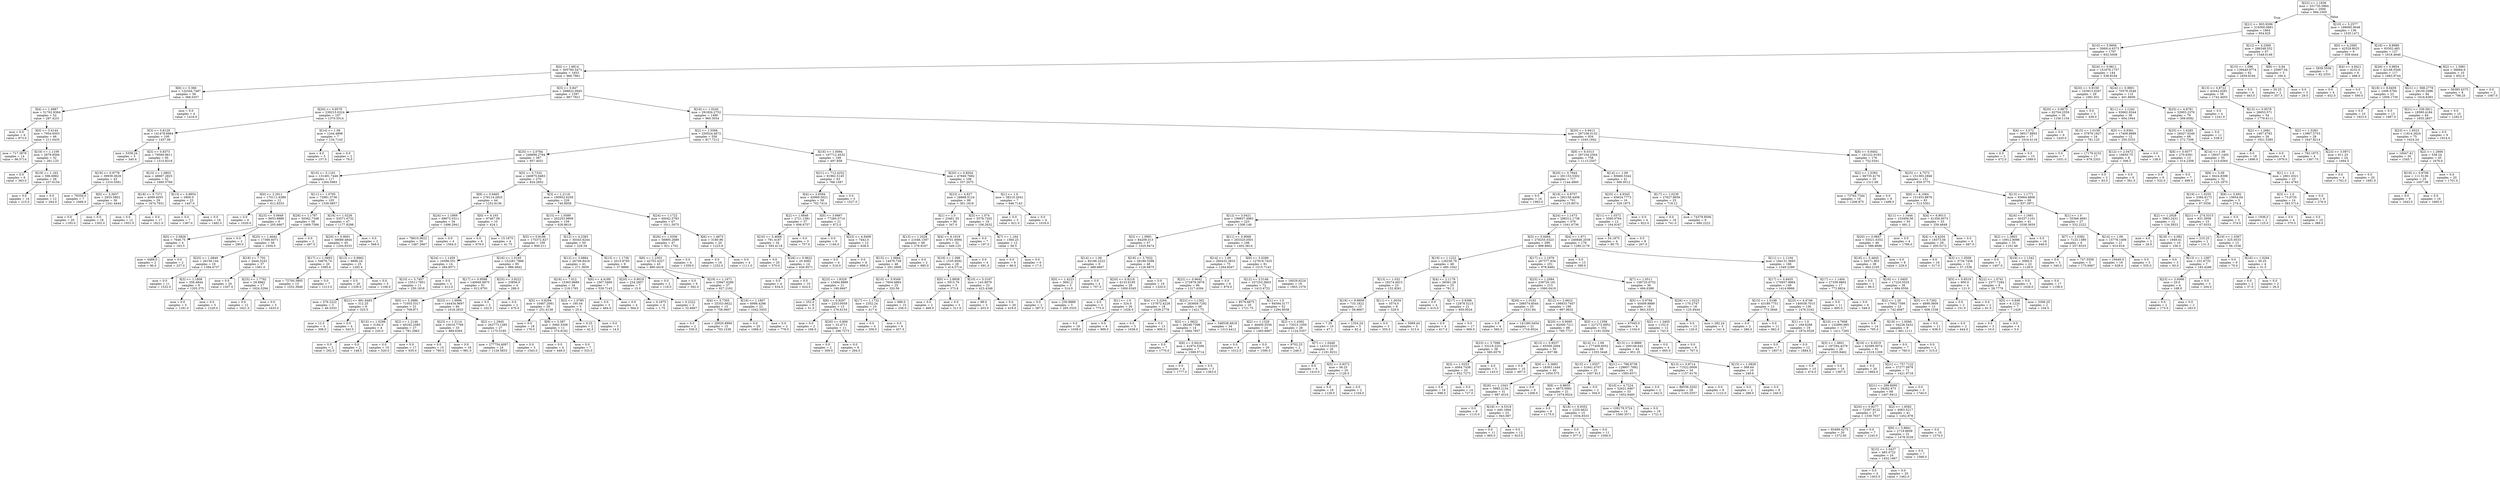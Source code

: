 digraph Tree {
node [shape=box] ;
0 [label="X[22] <= 1.1836\nmse = 331735.5884\nsamples = 2000\nvalue = 994.1005"] ;
1 [label="X[21] <= 903.9296\nmse = 319300.0681\nsamples = 1864\nvalue = 954.625"] ;
0 -> 1 [labeldistance=2.5, labelangle=45, headlabel="True"] ;
2 [label="X[10] <= 5.9956\nmse = 306914.6373\nsamples = 1797\nvalue = 932.5008"] ;
1 -> 2 ;
3 [label="X[4] <= 1.6814\nmse = 305760.5471\nsamples = 1653\nvalue = 966.7961"] ;
2 -> 3 ;
4 [label="X[6] <= 5.366\nmse = 132544.7487\nsamples = 56\nvalue = 368.0357"] ;
3 -> 4 ;
5 [label="X[4] <= 1.4987\nmse = 51762.9364\nsamples = 52\nvalue = 287.4231"] ;
4 -> 5 ;
6 [label="mse = 0.0\nsamples = 6\nvalue = 873.0"] ;
5 -> 6 ;
7 [label="X[0] <= 3.4144\nmse = 7954.6503\nsamples = 46\nvalue = 211.0435"] ;
5 -> 7 ;
8 [label="mse = 717.3878\nsamples = 14\nvalue = 96.5714"] ;
7 -> 8 ;
9 [label="X[19] <= 1.1109\nmse = 2879.8594\nsamples = 32\nvalue = 261.125"] ;
7 -> 9 ;
10 [label="mse = 0.0\nsamples = 6\nvalue = 363.0"] ;
9 -> 10 ;
11 [label="X[19] <= 1.163\nmse = 596.6982\nsamples = 26\nvalue = 237.6154"] ;
9 -> 11 ;
12 [label="mse = 0.0\nsamples = 14\nvalue = 215.0"] ;
11 -> 12 ;
13 [label="mse = 0.0\nsamples = 12\nvalue = 264.0"] ;
11 -> 13 ;
14 [label="mse = 0.0\nsamples = 4\nvalue = 1416.0"] ;
4 -> 14 ;
15 [label="X[3] <= 0.847\nmse = 298822.0945\nsamples = 1597\nvalue = 987.7921"] ;
3 -> 15 ;
16 [label="X[20] <= 0.9579\nmse = 239215.0324\nsamples = 107\nvalue = 1370.5514"] ;
15 -> 16 ;
17 [label="X[3] <= 0.8129\nmse = 141478.6964\nsamples = 100\nvalue = 1457.06"] ;
16 -> 17 ;
18 [label="mse = 5358.24\nsamples = 5\nvalue = 340.4"] ;
17 -> 18 ;
19 [label="X[3] <= 0.8373\nmse = 79560.9611\nsamples = 95\nvalue = 1515.8316"] ;
17 -> 19 ;
20 [label="X[19] <= 0.9778\nmse = 39939.3629\nsamples = 43\nvalue = 1310.5581"] ;
19 -> 20 ;
21 [label="mse = 79350.0\nsamples = 7\nvalue = 1666.0"] ;
20 -> 21 ;
22 [label="X[0] <= 3.3937\nmse = 2933.5802\nsamples = 36\nvalue = 1241.4444"] ;
20 -> 22 ;
23 [label="mse = 0.0\nsamples = 20\nvalue = 1193.0"] ;
22 -> 23 ;
24 [label="mse = 0.0\nsamples = 16\nvalue = 1302.0"] ;
22 -> 24 ;
25 [label="X[15] <= 1.0803\nmse = 48667.2825\nsamples = 52\nvalue = 1685.5769"] ;
19 -> 25 ;
26 [label="X[18] <= 6.7371\nmse = 4099.4055\nsamples = 29\nvalue = 1874.7931"] ;
25 -> 26 ;
27 [label="mse = 0.0\nsamples = 12\nvalue = 1951.0"] ;
26 -> 27 ;
28 [label="mse = 0.0\nsamples = 17\nvalue = 1821.0"] ;
26 -> 28 ;
29 [label="X[13] <= 0.8854\nmse = 2800.0\nsamples = 23\nvalue = 1447.0"] ;
25 -> 29 ;
30 [label="mse = 0.0\nsamples = 7\nvalue = 1367.0"] ;
29 -> 30 ;
31 [label="mse = 0.0\nsamples = 16\nvalue = 1482.0"] ;
29 -> 31 ;
32 [label="X[14] <= 1.09\nmse = 1244.4898\nsamples = 7\nvalue = 134.7143"] ;
16 -> 32 ;
33 [label="mse = 4.0\nsamples = 5\nvalue = 157.0"] ;
32 -> 33 ;
34 [label="mse = 0.0\nsamples = 2\nvalue = 79.0"] ;
32 -> 34 ;
35 [label="X[16] <= 1.0245\nmse = 291826.2752\nsamples = 1490\nvalue = 960.3054"] ;
15 -> 35 ;
36 [label="X[2] <= 1.5568\nmse = 250524.4672\nsamples = 556\nvalue = 817.7212"] ;
35 -> 36 ;
37 [label="X[25] <= 2.0784\nmse = 248699.2794\nsamples = 387\nvalue = 957.4031"] ;
36 -> 37 ;
38 [label="X[10] <= 5.1161\nmse = 131491.7446\nsamples = 117\nvalue = 1264.5983"] ;
37 -> 38 ;
39 [label="X[0] <= 2.2911\nmse = 170111.6389\nsamples = 12\nvalue = 612.8333"] ;
38 -> 39 ;
40 [label="mse = 0.0\nsamples = 6\nvalue = 1020.0"] ;
39 -> 40 ;
41 [label="X[23] <= 5.0849\nmse = 8653.8889\nsamples = 6\nvalue = 205.6667"] ;
39 -> 41 ;
42 [label="X[0] <= 3.5826\nmse = 7646.75\nsamples = 4\nvalue = 163.5"] ;
41 -> 42 ;
43 [label="mse = 4489.0\nsamples = 2\nvalue = 90.0"] ;
42 -> 43 ;
44 [label="mse = 0.0\nsamples = 2\nvalue = 237.0"] ;
42 -> 44 ;
45 [label="mse = 0.0\nsamples = 2\nvalue = 290.0"] ;
41 -> 45 ;
46 [label="X[11] <= 1.0795\nmse = 72981.3736\nsamples = 105\nvalue = 1339.0857"] ;
38 -> 46 ;
47 [label="X[26] <= 1.1787\nmse = 50562.7348\nsamples = 58\nvalue = 1469.7586"] ;
46 -> 47 ;
48 [label="X[25] <= 1.4644\nmse = 17366.6071\nsamples = 56\nvalue = 1504.5"] ;
47 -> 48 ;
49 [label="X[25] <= 1.0849\nmse = 26156.144\nsamples = 19\nvalue = 1394.4737"] ;
48 -> 49 ;
50 [label="mse = 0.0\nsamples = 11\nvalue = 1532.0"] ;
49 -> 50 ;
51 [label="X[3] <= 1.1808\nmse = 356.4844\nsamples = 8\nvalue = 1205.375"] ;
49 -> 51 ;
52 [label="mse = 0.0\nsamples = 3\nvalue = 1181.0"] ;
51 -> 52 ;
53 [label="mse = 0.0\nsamples = 5\nvalue = 1220.0"] ;
51 -> 53 ;
54 [label="X[18] <= 7.702\nmse = 3444.3243\nsamples = 37\nvalue = 1561.0"] ;
48 -> 54 ;
55 [label="mse = 0.0\nsamples = 20\nvalue = 1507.0"] ;
54 -> 55 ;
56 [label="X[25] <= 1.7792\nmse = 29.8962\nsamples = 17\nvalue = 1624.5294"] ;
54 -> 56 ;
57 [label="mse = 0.0\nsamples = 12\nvalue = 1621.0"] ;
56 -> 57 ;
58 [label="mse = 0.0\nsamples = 5\nvalue = 1633.0"] ;
56 -> 58 ;
59 [label="mse = 0.0\nsamples = 2\nvalue = 497.0"] ;
47 -> 59 ;
60 [label="X[16] <= 1.0226\nmse = 53571.6732\nsamples = 47\nvalue = 1177.8298"] ;
46 -> 60 ;
61 [label="X[20] <= 0.9001\nmse = 38689.4844\nsamples = 45\nvalue = 1204.9333"] ;
60 -> 61 ;
62 [label="X[17] <= 1.0893\nmse = 54676.74\nsamples = 20\nvalue = 1095.6"] ;
61 -> 62 ;
63 [label="mse = 72700.3905\nsamples = 13\nvalue = 1032.3846"] ;
62 -> 63 ;
64 [label="mse = 0.0\nsamples = 7\nvalue = 1213.0"] ;
62 -> 64 ;
65 [label="X[13] <= 0.8962\nmse = 8686.24\nsamples = 25\nvalue = 1292.4"] ;
61 -> 65 ;
66 [label="mse = 0.0\nsamples = 20\nvalue = 1339.0"] ;
65 -> 66 ;
67 [label="mse = 0.0\nsamples = 5\nvalue = 1106.0"] ;
65 -> 67 ;
68 [label="mse = 0.0\nsamples = 2\nvalue = 568.0"] ;
60 -> 68 ;
69 [label="X[5] <= 0.7332\nmse = 240875.6483\nsamples = 270\nvalue = 824.2852"] ;
37 -> 69 ;
70 [label="X[8] <= 0.9465\nmse = 278114.2825\nsamples = 44\nvalue = 1252.6136"] ;
69 -> 70 ;
71 [label="X[24] <= 1.1869\nmse = 69973.0311\nsamples = 34\nvalue = 1496.2941"] ;
70 -> 71 ;
72 [label="mse = 78610.0622\nsamples = 30\nvalue = 1487.2667"] ;
71 -> 72 ;
73 [label="mse = 0.0\nsamples = 4\nvalue = 1564.0"] ;
71 -> 73 ;
74 [label="X[0] <= 4.193\nmse = 97467.09\nsamples = 10\nvalue = 424.1"] ;
70 -> 74 ;
75 [label="mse = 0.0\nsamples = 6\nvalue = 679.0"] ;
74 -> 75 ;
76 [label="mse = 15.1875\nsamples = 4\nvalue = 41.75"] ;
74 -> 76 ;
77 [label="X[3] <= 1.2118\nmse = 190952.6259\nsamples = 226\nvalue = 740.8938"] ;
69 -> 77 ;
78 [label="X[15] <= 1.0589\nmse = 202253.9809\nsamples = 159\nvalue = 626.8616"] ;
77 -> 78 ;
79 [label="X[5] <= 0.8189\nmse = 175372.827\nsamples = 109\nvalue = 809.211"] ;
78 -> 79 ;
80 [label="X[24] <= 1.1459\nmse = 16596.551\nsamples = 14\nvalue = 284.8571"] ;
79 -> 80 ;
81 [label="X[10] <= 5.7407\nmse = 15511.7851\nsamples = 11\nvalue = 250.1818"] ;
80 -> 81 ;
82 [label="mse = 576.2222\nsamples = 3\nvalue = 49.3333"] ;
81 -> 82 ;
83 [label="X[21] <= 881.8483\nmse = 312.25\nsamples = 8\nvalue = 325.5"] ;
81 -> 83 ;
84 [label="mse = 12.0\nsamples = 4\nvalue = 308.0"] ;
83 -> 84 ;
85 [label="mse = 0.0\nsamples = 4\nvalue = 343.0"] ;
83 -> 85 ;
86 [label="mse = 0.0\nsamples = 3\nvalue = 412.0"] ;
80 -> 86 ;
87 [label="X[16] <= 1.0165\nmse = 152281.7866\nsamples = 95\nvalue = 886.4842"] ;
79 -> 87 ;
88 [label="X[17] <= 0.9588\nmse = 140940.8975\nsamples = 91\nvalue = 912.8791"] ;
87 -> 88 ;
89 [label="X[0] <= 5.3986\nmse = 71055.5317\nsamples = 31\nvalue = 708.871"] ;
88 -> 89 ;
90 [label="X[15] <= 1.0298\nmse = 5184.0\nsamples = 4\nvalue = 220.0"] ;
89 -> 90 ;
91 [label="mse = 0.0\nsamples = 2\nvalue = 292.0"] ;
90 -> 91 ;
92 [label="mse = 0.0\nsamples = 2\nvalue = 148.0"] ;
90 -> 92 ;
93 [label="X[2] <= 1.2146\nmse = 40162.2085\nsamples = 27\nvalue = 781.2963"] ;
89 -> 93 ;
94 [label="mse = 0.0\nsamples = 10\nvalue = 520.0"] ;
93 -> 94 ;
95 [label="mse = 0.0\nsamples = 17\nvalue = 935.0"] ;
93 -> 95 ;
96 [label="X[23] <= 1.9996\nmse = 144434.9697\nsamples = 60\nvalue = 1018.2833"] ;
88 -> 96 ;
97 [label="X[23] <= 1.3114\nmse = 10016.7769\nsamples = 33\nvalue = 889.6364"] ;
96 -> 97 ;
98 [label="mse = 0.0\nsamples = 15\nvalue = 780.0"] ;
97 -> 98 ;
99 [label="mse = 0.0\nsamples = 18\nvalue = 981.0"] ;
97 -> 99 ;
100 [label="X[2] <= 1.2945\nmse = 263773.1385\nsamples = 27\nvalue = 1175.5185"] ;
96 -> 100 ;
101 [label="mse = 277754.4097\nsamples = 24\nvalue = 1129.5833"] ;
100 -> 101 ;
102 [label="mse = 0.0\nsamples = 3\nvalue = 1543.0"] ;
100 -> 102 ;
103 [label="X[25] <= 3.9222\nmse = 33856.0\nsamples = 4\nvalue = 286.0"] ;
87 -> 103 ;
104 [label="mse = 0.0\nsamples = 2\nvalue = 102.0"] ;
103 -> 104 ;
105 [label="mse = 0.0\nsamples = 2\nvalue = 470.0"] ;
103 -> 105 ;
106 [label="X[12] <= 4.2383\nmse = 30343.6244\nsamples = 50\nvalue = 229.34"] ;
78 -> 106 ;
107 [label="X[12] <= 3.0864\nmse = 26749.8418\nsamples = 41\nvalue = 271.3659"] ;
106 -> 107 ;
108 [label="X[18] <= 7.012\nmse = 15363.9689\nsamples = 34\nvalue = 218.1765"] ;
107 -> 108 ;
109 [label="X[5] <= 0.8294\nmse = 10467.2081\nsamples = 29\nvalue = 251.4138"] ;
108 -> 109 ;
110 [label="mse = 0.0\nsamples = 18\nvalue = 176.0"] ;
109 -> 110 ;
111 [label="X[9] <= 3.387\nmse = 3060.3306\nsamples = 11\nvalue = 374.8182"] ;
109 -> 111 ;
112 [label="mse = 0.0\nsamples = 4\nvalue = 448.0"] ;
111 -> 112 ;
113 [label="mse = 0.0\nsamples = 7\nvalue = 333.0"] ;
111 -> 113 ;
114 [label="X[3] <= 1.0785\nmse = 195.04\nsamples = 5\nvalue = 25.4"] ;
108 -> 114 ;
115 [label="mse = 0.25\nsamples = 2\nvalue = 42.5"] ;
114 -> 115 ;
116 [label="mse = 0.0\nsamples = 3\nvalue = 14.0"] ;
114 -> 116 ;
117 [label="X[6] <= 4.4189\nmse = 1567.3469\nsamples = 7\nvalue = 529.7143"] ;
107 -> 117 ;
118 [label="mse = 0.0\nsamples = 3\nvalue = 484.0"] ;
117 -> 118 ;
119 [label="mse = 0.0\nsamples = 4\nvalue = 564.0"] ;
117 -> 119 ;
120 [label="X[13] <= 1.1736\nmse = 2015.8765\nsamples = 9\nvalue = 37.8889"] ;
106 -> 120 ;
121 [label="X[20] <= 0.9019\nmse = 234.2857\nsamples = 7\nvalue = 15.0"] ;
120 -> 121 ;
122 [label="mse = 0.1875\nsamples = 4\nvalue = 1.75"] ;
121 -> 122 ;
123 [label="mse = 0.2222\nsamples = 3\nvalue = 32.6667"] ;
121 -> 123 ;
124 [label="mse = 0.0\nsamples = 2\nvalue = 118.0"] ;
120 -> 124 ;
125 [label="X[24] <= 1.1722\nmse = 60042.5783\nsamples = 67\nvalue = 1011.5075"] ;
77 -> 125 ;
126 [label="X[26] <= 1.0356\nmse = 56900.2689\nsamples = 47\nvalue = 921.1702"] ;
125 -> 126 ;
127 [label="X[6] <= 1.2303\nmse = 42702.4327\nsamples = 43\nvalue = 880.4419"] ;
126 -> 127 ;
128 [label="mse = 0.0\nsamples = 6\nvalue = 592.0"] ;
127 -> 128 ;
129 [label="X[19] <= 1.1671\nmse = 33947.6289\nsamples = 37\nvalue = 927.2162"] ;
127 -> 129 ;
130 [label="X[4] <= 5.7305\nmse = 25353.6622\nsamples = 15\nvalue = 758.0667"] ;
129 -> 130 ;
131 [label="mse = 0.0\nsamples = 2\nvalue = 530.0"] ;
130 -> 131 ;
132 [label="mse = 20020.8994\nsamples = 13\nvalue = 793.1538"] ;
130 -> 132 ;
133 [label="X[19] <= 1.1807\nmse = 6998.4298\nsamples = 22\nvalue = 1042.5455"] ;
129 -> 133 ;
134 [label="mse = 0.0\nsamples = 20\nvalue = 1069.0"] ;
133 -> 134 ;
135 [label="mse = 0.0\nsamples = 2\nvalue = 778.0"] ;
133 -> 135 ;
136 [label="mse = 0.0\nsamples = 4\nvalue = 1359.0"] ;
126 -> 136 ;
137 [label="X[6] <= 1.4873\nmse = 3180.96\nsamples = 20\nvalue = 1223.8"] ;
125 -> 137 ;
138 [label="mse = 0.0\nsamples = 16\nvalue = 1252.0"] ;
137 -> 138 ;
139 [label="mse = 0.0\nsamples = 4\nvalue = 1111.0"] ;
137 -> 139 ;
140 [label="X[16] <= 1.0094\nmse = 107712.4532\nsamples = 169\nvalue = 497.858"] ;
36 -> 140 ;
141 [label="X[21] <= 712.4252\nmse = 91962.5145\nsamples = 63\nvalue = 768.1587"] ;
140 -> 141 ;
142 [label="X[4] <= 2.6594\nmse = 45969.5021\nsamples = 58\nvalue = 702.7414"] ;
141 -> 142 ;
143 [label="X[2] <= 1.6846\nmse = 2721.1381\nsamples = 37\nvalue = 606.6757"] ;
142 -> 143 ;
144 [label="X[10] <= 5.4666\nmse = 791.4187\nsamples = 34\nvalue = 593.4118"] ;
143 -> 144 ;
145 [label="mse = 0.0\nsamples = 20\nvalue = 570.0"] ;
144 -> 145 ;
146 [label="X[26] <= 0.9622\nmse = 20.4082\nsamples = 14\nvalue = 626.8571"] ;
144 -> 146 ;
147 [label="mse = 0.0\nsamples = 4\nvalue = 634.0"] ;
146 -> 147 ;
148 [label="mse = 0.0\nsamples = 10\nvalue = 624.0"] ;
146 -> 148 ;
149 [label="mse = 0.0\nsamples = 3\nvalue = 757.0"] ;
143 -> 149 ;
150 [label="X[0] <= 3.6667\nmse = 77260.5714\nsamples = 21\nvalue = 872.0"] ;
142 -> 150 ;
151 [label="mse = 0.0\nsamples = 9\nvalue = 1184.0"] ;
150 -> 151 ;
152 [label="X[23] <= 4.9409\nmse = 7442.0\nsamples = 12\nvalue = 638.0"] ;
150 -> 152 ;
153 [label="mse = 0.0\nsamples = 4\nvalue = 516.0"] ;
152 -> 153 ;
154 [label="mse = 0.0\nsamples = 8\nvalue = 699.0"] ;
152 -> 154 ;
155 [label="mse = 0.0\nsamples = 5\nvalue = 1527.0"] ;
141 -> 155 ;
156 [label="X[20] <= 0.8504\nmse = 47840.7682\nsamples = 106\nvalue = 337.2075"] ;
140 -> 156 ;
157 [label="X[23] <= 4.827\nmse = 28868.5124\nsamples = 99\nvalue = 301.1818"] ;
156 -> 157 ;
158 [label="X[1] <= 1.0\nmse = 23461.35\nsamples = 80\nvalue = 347.0"] ;
157 -> 158 ;
159 [label="X[13] <= 1.2028\nmse = 21046.1597\nsamples = 48\nvalue = 278.9167"] ;
158 -> 159 ;
160 [label="X[15] <= 1.0664\nmse = 14479.758\nsamples = 46\nvalue = 261.2609"] ;
159 -> 160 ;
161 [label="X[23] <= 1.8329\nmse = 13494.8889\nsamples = 21\nvalue = 190.6667"] ;
160 -> 161 ;
162 [label="mse = 252.0\nsamples = 8\nvalue = 51.0"] ;
161 -> 162 ;
163 [label="X[8] <= 0.9297\nmse = 2253.0059\nsamples = 13\nvalue = 276.6154"] ;
161 -> 163 ;
164 [label="mse = 0.0\nsamples = 2\nvalue = 166.0"] ;
163 -> 164 ;
165 [label="X[20] <= 0.806\nmse = 33.4711\nsamples = 11\nvalue = 296.7273"] ;
163 -> 165 ;
166 [label="mse = 0.0\nsamples = 2\nvalue = 309.0"] ;
165 -> 166 ;
167 [label="mse = 0.0\nsamples = 9\nvalue = 294.0"] ;
165 -> 167 ;
168 [label="X[10] <= 5.9349\nmse = 7604.4864\nsamples = 25\nvalue = 320.56"] ;
160 -> 168 ;
169 [label="X[17] <= 1.1732\nmse = 2352.24\nsamples = 10\nvalue = 417.4"] ;
168 -> 169 ;
170 [label="mse = 0.0\nsamples = 4\nvalue = 358.0"] ;
169 -> 170 ;
171 [label="mse = 0.0\nsamples = 6\nvalue = 457.0"] ;
169 -> 171 ;
172 [label="mse = 686.0\nsamples = 15\nvalue = 256.0"] ;
168 -> 172 ;
173 [label="mse = 0.0\nsamples = 2\nvalue = 685.0"] ;
159 -> 173 ;
174 [label="X[4] <= 6.1619\nmse = 9701.6094\nsamples = 32\nvalue = 449.125"] ;
158 -> 174 ;
175 [label="X[19] <= 1.099\nmse = 1535.9592\nsamples = 28\nvalue = 414.5714"] ;
174 -> 175 ;
176 [label="X[0] <= 2.8858\nmse = 5915.76\nsamples = 5\nvalue = 373.8"] ;
175 -> 176 ;
177 [label="mse = 0.0\nsamples = 2\nvalue = 468.0"] ;
176 -> 177 ;
178 [label="mse = 0.0\nsamples = 3\nvalue = 311.0"] ;
176 -> 178 ;
179 [label="X[10] <= 5.3167\nmse = 143.8979\nsamples = 23\nvalue = 423.4348"] ;
175 -> 179 ;
180 [label="mse = 98.0\nsamples = 3\nvalue = 453.0"] ;
179 -> 180 ;
181 [label="mse = 0.0\nsamples = 20\nvalue = 419.0"] ;
179 -> 181 ;
182 [label="mse = 0.0\nsamples = 4\nvalue = 691.0"] ;
174 -> 182 ;
183 [label="X[3] <= 1.074\nmse = 5578.7202\nsamples = 19\nvalue = 108.2632"] ;
157 -> 183 ;
184 [label="mse = 0.0\nsamples = 7\nvalue = 197.0"] ;
183 -> 184 ;
185 [label="X[7] <= 1.164\nmse = 1560.25\nsamples = 12\nvalue = 56.5"] ;
183 -> 185 ;
186 [label="mse = 0.0\nsamples = 6\nvalue = 96.0"] ;
185 -> 186 ;
187 [label="mse = 0.0\nsamples = 6\nvalue = 17.0"] ;
185 -> 187 ;
188 [label="X[1] <= 1.0\nmse = 38210.2041\nsamples = 7\nvalue = 846.7143"] ;
156 -> 188 ;
189 [label="mse = 0.0\nsamples = 3\nvalue = 621.0"] ;
188 -> 189 ;
190 [label="mse = 0.0\nsamples = 4\nvalue = 1016.0"] ;
188 -> 190 ;
191 [label="X[20] <= 0.9412\nmse = 297106.0132\nsamples = 934\nvalue = 1045.1842"] ;
35 -> 191 ;
192 [label="X[9] <= 6.0313\nmse = 297104.2564\nsamples = 758\nvalue = 1113.2507"] ;
191 -> 192 ;
193 [label="X[20] <= 0.7844\nmse = 291153.5302\nsamples = 717\nvalue = 1144.4895"] ;
192 -> 193 ;
194 [label="mse = 0.0\nsamples = 16\nvalue = 1963.0"] ;
193 -> 194 ;
195 [label="X[19] <= 0.9757\nmse = 282158.4408\nsamples = 701\nvalue = 1125.8074"] ;
193 -> 195 ;
196 [label="X[12] <= 3.0421\nmse = 199837.4983\nsamples = 223\nvalue = 1306.148"] ;
195 -> 196 ;
197 [label="X[3] <= 1.0991\nmse = 84209.313\nsamples = 57\nvalue = 1025.9474"] ;
196 -> 197 ;
198 [label="X[14] <= 1.09\nmse = 40186.2222\nsamples = 9\nvalue = 488.6667"] ;
197 -> 198 ;
199 [label="X[0] <= 1.4223\nmse = 3691.2\nsamples = 5\nvalue = 314.0"] ;
198 -> 199 ;
200 [label="mse = 0.0\nsamples = 2\nvalue = 387.0"] ;
199 -> 200 ;
201 [label="mse = 230.8889\nsamples = 3\nvalue = 265.3333"] ;
199 -> 201 ;
202 [label="mse = 0.0\nsamples = 4\nvalue = 707.0"] ;
198 -> 202 ;
203 [label="X[18] <= 3.7632\nmse = 28189.3398\nsamples = 48\nvalue = 1126.6875"] ;
197 -> 203 ;
204 [label="X[20] <= 0.8218\nmse = 6133.6195\nsamples = 29\nvalue = 1000.0345"] ;
203 -> 204 ;
205 [label="mse = 0.0\nsamples = 3\nvalue = 775.0"] ;
204 -> 205 ;
206 [label="X[1] <= 1.0\nmse = 324.0\nsamples = 26\nvalue = 1026.0"] ;
204 -> 206 ;
207 [label="mse = 0.0\nsamples = 18\nvalue = 1038.0"] ;
206 -> 207 ;
208 [label="mse = 0.0\nsamples = 8\nvalue = 999.0"] ;
206 -> 208 ;
209 [label="mse = 0.0\nsamples = 19\nvalue = 1320.0"] ;
203 -> 209 ;
210 [label="X[11] <= 0.9068\nmse = 203325.0501\nsamples = 166\nvalue = 1402.3614"] ;
196 -> 210 ;
211 [label="X[14] <= 1.09\nmse = 260432.3833\nsamples = 75\nvalue = 1264.8267"] ;
210 -> 211 ;
212 [label="X[22] <= 0.9642\nmse = 272878.3978\nsamples = 66\nvalue = 1317.4394"] ;
211 -> 212 ;
213 [label="X[4] <= 3.2204\nmse = 137872.4228\nsamples = 18\nvalue = 1039.2778"] ;
212 -> 213 ;
214 [label="mse = 0.0\nsamples = 5\nvalue = 1638.0"] ;
213 -> 214 ;
215 [label="mse = 0.0\nsamples = 13\nvalue = 809.0"] ;
213 -> 215 ;
216 [label="X[22] <= 1.1302\nmse = 283609.7292\nsamples = 48\nvalue = 1421.75"] ;
212 -> 216 ;
217 [label="X[3] <= 1.0622\nmse = 28248.7398\nsamples = 14\nvalue = 1684.7857"] ;
216 -> 217 ;
218 [label="mse = 0.0\nsamples = 7\nvalue = 1770.0"] ;
217 -> 218 ;
219 [label="X[8] <= 0.9416\nmse = 41974.5306\nsamples = 7\nvalue = 1599.5714"] ;
217 -> 219 ;
220 [label="mse = 0.0\nsamples = 4\nvalue = 1777.0"] ;
219 -> 220 ;
221 [label="mse = 0.0\nsamples = 3\nvalue = 1363.0"] ;
219 -> 221 ;
222 [label="mse = 348538.4818\nsamples = 34\nvalue = 1313.4412"] ;
216 -> 222 ;
223 [label="mse = 0.0\nsamples = 9\nvalue = 879.0"] ;
211 -> 223 ;
224 [label="X[9] <= 3.0289\nmse = 127819.7425\nsamples = 91\nvalue = 1515.7143"] ;
210 -> 224 ;
225 [label="X[12] <= 3.5146\nmse = 107253.3603\nsamples = 72\nvalue = 1413.4722"] ;
224 -> 225 ;
226 [label="mse = 8579.6875\nsamples = 20\nvalue = 1721.75"] ;
225 -> 226 ;
227 [label="X[1] <= 1.0\nmse = 94594.3177\nsamples = 52\nvalue = 1294.9038"] ;
225 -> 227 ;
228 [label="X[2] <= 1.1329\nmse = 46400.5556\nsamples = 24\nvalue = 1493.6667"] ;
227 -> 228 ;
229 [label="mse = 0.0\nsamples = 4\nvalue = 1012.0"] ;
228 -> 229 ;
230 [label="mse = 0.0\nsamples = 20\nvalue = 1590.0"] ;
228 -> 230 ;
231 [label="X[2] <= 1.4362\nmse = 73015.1059\nsamples = 28\nvalue = 1124.5357"] ;
227 -> 231 ;
232 [label="mse = 9702.25\nsamples = 2\nvalue = 248.5"] ;
231 -> 232 ;
233 [label="X[7] <= 1.0448\nmse = 14310.5325\nsamples = 26\nvalue = 1191.9231"] ;
231 -> 233 ;
234 [label="mse = 0.0\nsamples = 6\nvalue = 1410.0"] ;
233 -> 234 ;
235 [label="X[5] <= 0.8372\nmse = 56.25\nsamples = 20\nvalue = 1126.5"] ;
233 -> 235 ;
236 [label="mse = 0.0\nsamples = 18\nvalue = 1129.0"] ;
235 -> 236 ;
237 [label="mse = 0.0\nsamples = 2\nvalue = 1104.0"] ;
235 -> 237 ;
238 [label="mse = 16029.9224\nsamples = 19\nvalue = 1903.1579"] ;
224 -> 238 ;
239 [label="X[24] <= 1.1473\nmse = 298312.1738\nsamples = 478\nvalue = 1041.6736"] ;
195 -> 239 ;
240 [label="X[3] <= 0.9464\nmse = 278255.0323\nsamples = 299\nvalue = 898.8662"] ;
239 -> 240 ;
241 [label="X[19] <= 1.1222\nmse = 126236.76\nsamples = 48\nvalue = 480.1042"] ;
240 -> 241 ;
242 [label="X[13] <= 1.032\nmse = 18274.4915\nsamples = 23\nvalue = 152.8261"] ;
241 -> 242 ;
243 [label="X[18] <= 8.8809\nmse = 733.1822\nsamples = 15\nvalue = 58.8667"] ;
242 -> 243 ;
244 [label="mse = 7.29\nsamples = 10\nvalue = 47.1"] ;
243 -> 244 ;
245 [label="mse = 1354.24\nsamples = 5\nvalue = 82.4"] ;
243 -> 245 ;
246 [label="X[11] <= 1.0034\nmse = 3574.0\nsamples = 8\nvalue = 329.0"] ;
242 -> 246 ;
247 [label="mse = 0.0\nsamples = 3\nvalue = 355.0"] ;
246 -> 247 ;
248 [label="mse = 5069.44\nsamples = 5\nvalue = 313.4"] ;
246 -> 248 ;
249 [label="X[4] <= 2.1178\nmse = 36361.28\nsamples = 25\nvalue = 781.2"] ;
241 -> 249 ;
250 [label="mse = 0.0\nsamples = 4\nvalue = 415.0"] ;
249 -> 250 ;
251 [label="X[17] <= 0.9396\nmse = 12878.5215\nsamples = 21\nvalue = 850.9524"] ;
249 -> 251 ;
252 [label="mse = 0.0\nsamples = 4\nvalue = 617.0"] ;
251 -> 252 ;
253 [label="mse = 0.0\nsamples = 17\nvalue = 906.0"] ;
251 -> 253 ;
254 [label="X[17] <= 1.1979\nmse = 267377.834\nsamples = 251\nvalue = 978.9482"] ;
240 -> 254 ;
255 [label="X[25] <= 1.2084\nmse = 239720.161\nsamples = 215\nvalue = 1060.0419"] ;
254 -> 255 ;
256 [label="X[26] <= 1.0103\nmse = 298574.8544\nsamples = 25\nvalue = 1531.84"] ;
255 -> 256 ;
257 [label="mse = 0.0\nsamples = 4\nvalue = 560.0"] ;
256 -> 257 ;
258 [label="mse = 141280.0454\nsamples = 21\nvalue = 1716.9524"] ;
256 -> 258 ;
259 [label="X[12] <= 2.6622\nmse = 198833.7407\nsamples = 190\nvalue = 997.9632"] ;
255 -> 259 ;
260 [label="X[20] <= 0.9095\nmse = 82000.7211\nsamples = 88\nvalue = 785.7727"] ;
259 -> 260 ;
261 [label="X[23] <= 3.7096\nmse = 33219.2251\nsamples = 38\nvalue = 585.6579"] ;
260 -> 261 ;
262 [label="X[3] <= 1.0253\nmse = 4064.7438\nsamples = 33\nvalue = 652.7273"] ;
261 -> 262 ;
263 [label="mse = 0.0\nsamples = 19\nvalue = 598.0"] ;
262 -> 263 ;
264 [label="mse = 0.0\nsamples = 14\nvalue = 727.0"] ;
262 -> 264 ;
265 [label="mse = 4.0\nsamples = 5\nvalue = 143.0"] ;
261 -> 265 ;
266 [label="X[13] <= 0.9537\nmse = 65509.2004\nsamples = 50\nvalue = 937.86"] ;
260 -> 266 ;
267 [label="mse = 0.0\nsamples = 10\nvalue = 487.0"] ;
266 -> 267 ;
268 [label="X[9] <= 5.3683\nmse = 18363.1444\nsamples = 40\nvalue = 1050.575"] ;
266 -> 268 ;
269 [label="X[26] <= 1.1043\nmse = 5985.2154\nsamples = 31\nvalue = 987.4516"] ;
268 -> 269 ;
270 [label="mse = 0.0\nsamples = 8\nvalue = 1115.0"] ;
269 -> 270 ;
271 [label="X[18] <= 4.5318\nmse = 440.1664\nsamples = 23\nvalue = 943.087"] ;
269 -> 271 ;
272 [label="mse = 0.0\nsamples = 11\nvalue = 965.0"] ;
271 -> 272 ;
273 [label="mse = 0.0\nsamples = 12\nvalue = 923.0"] ;
271 -> 273 ;
274 [label="mse = 0.0\nsamples = 9\nvalue = 1268.0"] ;
268 -> 274 ;
275 [label="X[3] <= 1.1358\nmse = 227272.6952\nsamples = 102\nvalue = 1181.0294"] ;
259 -> 275 ;
276 [label="X[14] <= 1.09\nmse = 177409.6052\nsamples = 58\nvalue = 1355.3448"] ;
275 -> 276 ;
277 [label="X[15] <= 1.0557\nmse = 51641.4707\nsamples = 23\nvalue = 1007.913"] ;
276 -> 277 ;
278 [label="X[8] <= 0.9655\nmse = 4875.5692\nsamples = 21\nvalue = 1074.9524"] ;
277 -> 278 ;
279 [label="mse = 0.0\nsamples = 6\nvalue = 1175.0"] ;
278 -> 279 ;
280 [label="X[18] <= 6.9352\nmse = 1220.4622\nsamples = 15\nvalue = 1034.9333"] ;
278 -> 280 ;
281 [label="mse = 0.0\nsamples = 4\nvalue = 977.0"] ;
280 -> 281 ;
282 [label="mse = 0.0\nsamples = 11\nvalue = 1056.0"] ;
280 -> 282 ;
283 [label="mse = 0.0\nsamples = 2\nvalue = 304.0"] ;
277 -> 283 ;
284 [label="X[21] <= 786.8738\nmse = 128607.7682\nsamples = 35\nvalue = 1583.6571"] ;
276 -> 284 ;
285 [label="X[10] <= 4.7224\nmse = 52621.9467\nsamples = 33\nvalue = 1652.8485"] ;
284 -> 285 ;
286 [label="mse = 109179.3724\nsamples = 14\nvalue = 1560.3571"] ;
285 -> 286 ;
287 [label="mse = 0.0\nsamples = 19\nvalue = 1721.0"] ;
285 -> 287 ;
288 [label="mse = 0.0\nsamples = 2\nvalue = 442.0"] ;
284 -> 288 ;
289 [label="X[13] <= 0.9889\nmse = 200148.642\nsamples = 44\nvalue = 951.25"] ;
275 -> 289 ;
290 [label="X[13] <= 0.8714\nmse = 71522.0009\nsamples = 34\nvalue = 1157.6176"] ;
289 -> 290 ;
291 [label="mse = 86536.3202\nsamples = 28\nvalue = 1165.0357"] ;
290 -> 291 ;
292 [label="mse = 0.0\nsamples = 6\nvalue = 1123.0"] ;
290 -> 292 ;
293 [label="X[15] <= 1.0828\nmse = 368.64\nsamples = 10\nvalue = 249.6"] ;
289 -> 293 ;
294 [label="mse = 0.0\nsamples = 2\nvalue = 288.0"] ;
293 -> 294 ;
295 [label="mse = 0.0\nsamples = 8\nvalue = 240.0"] ;
293 -> 295 ;
296 [label="X[7] <= 1.0511\nmse = 158725.6752\nsamples = 36\nvalue = 494.6389"] ;
254 -> 296 ;
297 [label="X[5] <= 0.9794\nmse = 45409.8889\nsamples = 18\nvalue = 863.3333"] ;
296 -> 297 ;
298 [label="mse = 47045.0\nsamples = 6\nvalue = 1104.0"] ;
297 -> 298 ;
299 [label="X[2] <= 1.3405\nmse = 1152.0\nsamples = 12\nvalue = 743.0"] ;
297 -> 299 ;
300 [label="mse = 0.0\nsamples = 4\nvalue = 695.0"] ;
299 -> 300 ;
301 [label="mse = 0.0\nsamples = 8\nvalue = 767.0"] ;
299 -> 301 ;
302 [label="X[26] <= 1.0223\nmse = 170.2747\nsamples = 18\nvalue = 125.9444"] ;
296 -> 302 ;
303 [label="mse = 0.0\nsamples = 13\nvalue = 120.0"] ;
302 -> 303 ;
304 [label="mse = 282.24\nsamples = 5\nvalue = 141.4"] ;
302 -> 304 ;
305 [label="X[4] <= 1.971\nmse = 240846.2039\nsamples = 179\nvalue = 1280.2179"] ;
239 -> 305 ;
306 [label="mse = 0.0\nsamples = 13\nvalue = 399.0"] ;
305 -> 306 ;
307 [label="X[11] <= 1.1104\nmse = 194131.3693\nsamples = 166\nvalue = 1349.2289"] ;
305 -> 307 ;
308 [label="X[17] <= 0.9455\nmse = 170937.9864\nsamples = 149\nvalue = 1414.9866"] ;
307 -> 308 ;
309 [label="X[15] <= 1.0198\nmse = 43189.7751\nsamples = 13\nvalue = 773.3846"] ;
308 -> 309 ;
310 [label="mse = 0.0\nsamples = 2\nvalue = 286.0"] ;
309 -> 310 ;
311 [label="mse = 0.0\nsamples = 11\nvalue = 862.0"] ;
309 -> 311 ;
312 [label="X[23] <= 4.4748\nmse = 140038.7015\nsamples = 136\nvalue = 1476.3162"] ;
308 -> 312 ;
313 [label="X[1] <= 1.0\nmse = 169.6288\nsamples = 19\nvalue = 1874.0526"] ;
312 -> 313 ;
314 [label="mse = 0.0\nsamples = 7\nvalue = 1857.0"] ;
313 -> 314 ;
315 [label="mse = 0.0\nsamples = 12\nvalue = 1884.0"] ;
313 -> 315 ;
316 [label="X[10] <= 4.7608\nmse = 132890.985\nsamples = 117\nvalue = 1411.7265"] ;
312 -> 316 ;
317 [label="X[3] <= 1.0601\nmse = 197294.4379\nsamples = 26\nvalue = 1035.8462"] ;
316 -> 317 ;
318 [label="mse = 0.0\nsamples = 10\nvalue = 474.0"] ;
317 -> 318 ;
319 [label="mse = 0.0\nsamples = 16\nvalue = 1387.0"] ;
317 -> 319 ;
320 [label="X[18] <= 6.0519\nmse = 62589.0074\nsamples = 91\nvalue = 1519.1209"] ;
316 -> 320 ;
321 [label="mse = 0.0\nsamples = 20\nvalue = 1864.0"] ;
320 -> 321 ;
322 [label="X[21] <= 757.7122\nmse = 37277.0978\nsamples = 71\nvalue = 1421.9718"] ;
320 -> 322 ;
323 [label="X[21] <= 299.8095\nmse = 34262.673\nsamples = 68\nvalue = 1407.9412"] ;
322 -> 323 ;
324 [label="X[20] <= 0.8277\nmse = 72397.9122\nsamples = 27\nvalue = 1339.7037"] ;
323 -> 324 ;
325 [label="mse = 93499.4275\nsamples = 20\nvalue = 1372.85"] ;
324 -> 325 ;
326 [label="mse = 0.0\nsamples = 7\nvalue = 1245.0"] ;
324 -> 326 ;
327 [label="X[2] <= 1.6582\nmse = 4063.5217\nsamples = 41\nvalue = 1452.878"] ;
323 -> 327 ;
328 [label="X[9] <= 3.8661\nmse = 2719.8959\nsamples = 31\nvalue = 1478.3226"] ;
327 -> 328 ;
329 [label="X[15] <= 1.0437\nmse = 483.4722\nsamples = 24\nvalue = 1452.1667"] ;
328 -> 329 ;
330 [label="mse = 0.0\nsamples = 4\nvalue = 1403.0"] ;
329 -> 330 ;
331 [label="mse = 0.0\nsamples = 20\nvalue = 1462.0"] ;
329 -> 331 ;
332 [label="mse = 0.0\nsamples = 7\nvalue = 1568.0"] ;
328 -> 332 ;
333 [label="mse = 0.0\nsamples = 10\nvalue = 1374.0"] ;
327 -> 333 ;
334 [label="mse = 0.0\nsamples = 3\nvalue = 1740.0"] ;
322 -> 334 ;
335 [label="X[17] <= 1.1404\nmse = 27339.9862\nsamples = 17\nvalue = 772.8824"] ;
307 -> 335 ;
336 [label="mse = 0.0\nsamples = 11\nvalue = 895.0"] ;
335 -> 336 ;
337 [label="mse = 0.0\nsamples = 6\nvalue = 549.0"] ;
335 -> 337 ;
338 [label="X[14] <= 1.09\nmse = 85660.5342\nsamples = 41\nvalue = 566.9512"] ;
192 -> 338 ;
339 [label="X[25] <= 4.9345\nmse = 83624.7773\nsamples = 16\nvalue = 329.1875"] ;
338 -> 339 ;
340 [label="X[11] <= 1.0372\nmse = 3560.0764\nsamples = 12\nvalue = 164.9167"] ;
339 -> 340 ;
341 [label="mse = 54.1875\nsamples = 4\nvalue = 80.75"] ;
340 -> 341 ;
342 [label="mse = 0.0\nsamples = 8\nvalue = 207.0"] ;
340 -> 342 ;
343 [label="mse = 0.0\nsamples = 4\nvalue = 822.0"] ;
339 -> 343 ;
344 [label="X[17] <= 1.0239\nmse = 27627.8656\nsamples = 25\nvalue = 719.12"] ;
338 -> 344 ;
345 [label="mse = 0.0\nsamples = 16\nvalue = 741.0"] ;
344 -> 345 ;
346 [label="mse = 74379.9506\nsamples = 9\nvalue = 680.2222"] ;
344 -> 346 ;
347 [label="X[8] <= 0.9402\nmse = 191222.9193\nsamples = 176\nvalue = 752.0341"] ;
191 -> 347 ;
348 [label="X[2] <= 1.5393\nmse = 66735.4176\nsamples = 25\nvalue = 1311.68"] ;
347 -> 348 ;
349 [label="mse = 73762.7344\nsamples = 16\nvalue = 1206.875"] ;
348 -> 349 ;
350 [label="mse = 0.0\nsamples = 9\nvalue = 1498.0"] ;
348 -> 350 ;
351 [label="X[25] <= 4.7572\nmse = 151393.2946\nsamples = 151\nvalue = 659.3775"] ;
347 -> 351 ;
352 [label="X[6] <= 4.1064\nmse = 151453.8876\nsamples = 83\nvalue = 513.5301"] ;
351 -> 352 ;
353 [label="X[11] <= 1.1444\nmse = 153409.56\nsamples = 50\nvalue = 681.2"] ;
352 -> 353 ;
354 [label="X[20] <= 0.9847\nmse = 55521.6352\nsamples = 46\nvalue = 586.8696"] ;
353 -> 354 ;
355 [label="X[18] <= 5.4845\nmse = 34571.903\nsamples = 38\nvalue = 662.2105"] ;
354 -> 355 ;
356 [label="mse = 0.0\nsamples = 2\nvalue = 89.0"] ;
355 -> 356 ;
357 [label="X[16] <= 1.0405\nmse = 17224.5525\nsamples = 36\nvalue = 694.0556"] ;
355 -> 357 ;
358 [label="X[2] <= 1.29\nmse = 17662.7599\nsamples = 23\nvalue = 742.6087"] ;
357 -> 358 ;
359 [label="mse = 0.0\nsamples = 14\nvalue = 795.0"] ;
358 -> 359 ;
360 [label="X[19] <= 1.0566\nmse = 34226.5432\nsamples = 9\nvalue = 661.1111"] ;
358 -> 360 ;
361 [label="mse = 0.0\nsamples = 7\nvalue = 760.0"] ;
360 -> 361 ;
362 [label="mse = 0.0\nsamples = 2\nvalue = 315.0"] ;
360 -> 362 ;
363 [label="X[5] <= 0.7262\nmse = 4899.3609\nsamples = 13\nvalue = 608.1538"] ;
357 -> 363 ;
364 [label="mse = 0.0\nsamples = 11\nvalue = 638.0"] ;
363 -> 364 ;
365 [label="mse = 0.0\nsamples = 2\nvalue = 444.0"] ;
363 -> 365 ;
366 [label="mse = 0.0\nsamples = 8\nvalue = 229.0"] ;
354 -> 366 ;
367 [label="mse = 0.0\nsamples = 4\nvalue = 1766.0"] ;
353 -> 367 ;
368 [label="X[4] <= 6.9013\nmse = 41356.0073\nsamples = 33\nvalue = 259.4848"] ;
352 -> 368 ;
369 [label="X[4] <= 4.4204\nmse = 18373.56\nsamples = 29\nvalue = 200.5172"] ;
368 -> 369 ;
370 [label="mse = 0.0\nsamples = 16\nvalue = 317.0"] ;
369 -> 370 ;
371 [label="X[3] <= 1.0509\nmse = 3734.7456\nsamples = 13\nvalue = 57.1538"] ;
369 -> 371 ;
372 [label="X[5] <= 0.8519\nmse = 900.0\nsamples = 4\nvalue = 121.0"] ;
371 -> 372 ;
373 [label="mse = 0.0\nsamples = 2\nvalue = 151.0"] ;
372 -> 373 ;
374 [label="mse = 0.0\nsamples = 2\nvalue = 91.0"] ;
372 -> 374 ;
375 [label="X[22] <= 1.0741\nmse = 2377.7284\nsamples = 9\nvalue = 28.7778"] ;
371 -> 375 ;
376 [label="X[5] <= 0.848\nmse = 6.1224\nsamples = 7\nvalue = 7.1429"] ;
375 -> 376 ;
377 [label="mse = 0.0\nsamples = 3\nvalue = 10.0"] ;
376 -> 377 ;
378 [label="mse = 0.0\nsamples = 4\nvalue = 5.0"] ;
376 -> 378 ;
379 [label="mse = 3306.25\nsamples = 2\nvalue = 104.5"] ;
375 -> 379 ;
380 [label="mse = 0.0\nsamples = 4\nvalue = 687.0"] ;
368 -> 380 ;
381 [label="X[13] <= 1.1771\nmse = 93664.6806\nsamples = 68\nvalue = 837.3971"] ;
351 -> 381 ;
382 [label="X[24] <= 1.1661\nmse = 30337.1101\nsamples = 41\nvalue = 1038.3659"] ;
381 -> 382 ;
383 [label="X[2] <= 1.3803\nmse = 10912.8096\nsamples = 25\nvalue = 1161.48"] ;
382 -> 383 ;
384 [label="mse = 0.0\nsamples = 3\nvalue = 1407.0"] ;
383 -> 384 ;
385 [label="X[19] <= 1.1342\nmse = 3060.0\nsamples = 22\nvalue = 1128.0"] ;
383 -> 385 ;
386 [label="mse = 0.0\nsamples = 5\nvalue = 1026.0"] ;
385 -> 386 ;
387 [label="mse = 0.0\nsamples = 17\nvalue = 1158.0"] ;
385 -> 387 ;
388 [label="mse = 0.0\nsamples = 16\nvalue = 846.0"] ;
382 -> 388 ;
389 [label="X[1] <= 1.0\nmse = 35366.4691\nsamples = 27\nvalue = 532.2222"] ;
381 -> 389 ;
390 [label="X[7] <= 1.0392\nmse = 7125.1389\nsamples = 6\nvalue = 257.8333"] ;
389 -> 390 ;
391 [label="mse = 0.0\nsamples = 3\nvalue = 340.0"] ;
390 -> 391 ;
392 [label="mse = 747.5556\nsamples = 3\nvalue = 175.6667"] ;
390 -> 392 ;
393 [label="X[14] <= 1.09\nmse = 15778.1406\nsamples = 21\nvalue = 610.619"] ;
389 -> 393 ;
394 [label="mse = 19440.0\nsamples = 16\nvalue = 628.0"] ;
393 -> 394 ;
395 [label="mse = 0.0\nsamples = 5\nvalue = 555.0"] ;
393 -> 395 ;
396 [label="X[24] <= 0.9611\nmse = 151676.1757\nsamples = 144\nvalue = 538.8194"] ;
2 -> 396 ;
397 [label="X[20] <= 0.9159\nmse = 103913.0297\nsamples = 29\nvalue = 1081.931"] ;
396 -> 397 ;
398 [label="X[20] <= 0.8875\nmse = 62704.2559\nsamples = 26\nvalue = 1156.1154"] ;
397 -> 398 ;
399 [label="X[4] <= 3.572\nmse = 39517.8893\nsamples = 17\nvalue = 1016.4118"] ;
398 -> 399 ;
400 [label="mse = 0.0\nsamples = 2\nvalue = 472.0"] ;
399 -> 400 ;
401 [label="mse = 0.0\nsamples = 15\nvalue = 1089.0"] ;
399 -> 401 ;
402 [label="mse = 0.0\nsamples = 9\nvalue = 1420.0"] ;
398 -> 402 ;
403 [label="mse = 0.0\nsamples = 3\nvalue = 439.0"] ;
397 -> 403 ;
404 [label="X[24] <= 0.9801\nmse = 70579.3546\nsamples = 115\nvalue = 401.8609"] ;
396 -> 404 ;
405 [label="X[11] <= 1.1242\nmse = 93662.9344\nsamples = 36\nvalue = 604.1944"] ;
404 -> 405 ;
406 [label="X[15] <= 1.0159\nmse = 37876.1927\nsamples = 24\nvalue = 781.125"] ;
405 -> 406 ;
407 [label="mse = 0.0\nsamples = 7\nvalue = 1031.0"] ;
406 -> 407 ;
408 [label="mse = 17176.4152\nsamples = 17\nvalue = 678.2353"] ;
406 -> 408 ;
409 [label="X[5] <= 0.9361\nmse = 17409.8889\nsamples = 12\nvalue = 250.3333"] ;
405 -> 409 ;
410 [label="X[12] <= 2.0472\nmse = 16650.75\nsamples = 8\nvalue = 306.5"] ;
409 -> 410 ;
411 [label="mse = 0.0\nsamples = 2\nvalue = 83.0"] ;
410 -> 411 ;
412 [label="mse = 0.0\nsamples = 6\nvalue = 381.0"] ;
410 -> 412 ;
413 [label="mse = 0.0\nsamples = 4\nvalue = 138.0"] ;
409 -> 413 ;
414 [label="X[25] <= 4.8781\nmse = 32903.2376\nsamples = 79\nvalue = 309.6582"] ;
404 -> 414 ;
415 [label="X[25] <= 1.4285\nmse = 28427.0249\nsamples = 68\nvalue = 272.7206"] ;
414 -> 415 ;
416 [label="X[8] <= 0.9377\nmse = 270.6391\nsamples = 13\nvalue = 514.2308"] ;
415 -> 416 ;
417 [label="mse = 0.0\nsamples = 6\nvalue = 532.0"] ;
416 -> 417 ;
418 [label="mse = 0.0\nsamples = 7\nvalue = 499.0"] ;
416 -> 418 ;
419 [label="X[14] <= 1.09\nmse = 18037.1405\nsamples = 55\nvalue = 215.6364"] ;
415 -> 419 ;
420 [label="X[9] <= 5.09\nmse = 9424.8398\nsamples = 32\nvalue = 125.1875"] ;
419 -> 420 ;
421 [label="X[19] <= 1.0255\nmse = 3384.6173\nsamples = 27\nvalue = 97.5556"] ;
420 -> 421 ;
422 [label="X[2] <= 1.2928\nmse = 3983.2431\nsamples = 12\nvalue = 134.5833"] ;
421 -> 422 ;
423 [label="mse = 4.0\nsamples = 2\nvalue = 26.0"] ;
422 -> 423 ;
424 [label="X[18] <= 4.082\nmse = 1949.41\nsamples = 10\nvalue = 156.3"] ;
422 -> 424 ;
425 [label="mse = 0.0\nsamples = 3\nvalue = 93.0"] ;
424 -> 425 ;
426 [label="X[13] <= 1.1087\nmse = 331.6735\nsamples = 7\nvalue = 183.4286"] ;
424 -> 426 ;
427 [label="X[23] <= 3.6066\nmse = 25.0\nsamples = 4\nvalue = 168.0"] ;
426 -> 427 ;
428 [label="mse = 0.0\nsamples = 2\nvalue = 173.0"] ;
427 -> 428 ;
429 [label="mse = 0.0\nsamples = 2\nvalue = 163.0"] ;
427 -> 429 ;
430 [label="mse = 0.0\nsamples = 3\nvalue = 204.0"] ;
426 -> 430 ;
431 [label="X[21] <= 274.5315\nmse = 931.3956\nsamples = 15\nvalue = 67.9333"] ;
421 -> 431 ;
432 [label="mse = 210.25\nsamples = 2\nvalue = 131.5"] ;
431 -> 432 ;
433 [label="X[19] <= 1.0367\nmse = 325.0533\nsamples = 13\nvalue = 58.1538"] ;
431 -> 433 ;
434 [label="mse = 0.0\nsamples = 9\nvalue = 70.0"] ;
433 -> 434 ;
435 [label="X[16] <= 1.0294\nmse = 30.25\nsamples = 4\nvalue = 31.5"] ;
433 -> 435 ;
436 [label="mse = 0.0\nsamples = 2\nvalue = 37.0"] ;
435 -> 436 ;
437 [label="mse = 0.0\nsamples = 2\nvalue = 26.0"] ;
435 -> 437 ;
438 [label="X[9] <= 5.692\nmse = 15654.64\nsamples = 5\nvalue = 274.4"] ;
420 -> 438 ;
439 [label="mse = 0.0\nsamples = 3\nvalue = 374.0"] ;
438 -> 439 ;
440 [label="mse = 1936.0\nsamples = 2\nvalue = 125.0"] ;
438 -> 440 ;
441 [label="X[1] <= 1.0\nmse = 2801.0321\nsamples = 23\nvalue = 341.4783"] ;
419 -> 441 ;
442 [label="X[3] <= 1.0\nmse = 73.6735\nsamples = 14\nvalue = 383.5714"] ;
441 -> 442 ;
443 [label="mse = 0.0\nsamples = 4\nvalue = 370.0"] ;
442 -> 443 ;
444 [label="mse = 0.0\nsamples = 10\nvalue = 389.0"] ;
442 -> 444 ;
445 [label="mse = 0.0\nsamples = 9\nvalue = 276.0"] ;
441 -> 445 ;
446 [label="mse = 0.0\nsamples = 11\nvalue = 538.0"] ;
414 -> 446 ;
447 [label="X[12] <= 4.2569\nmse = 286248.552\nsamples = 67\nvalue = 1548.0149"] ;
1 -> 447 ;
448 [label="X[15] <= 1.096\nmse = 139440.9774\nsamples = 62\nvalue = 1659.9194"] ;
447 -> 448 ;
449 [label="X[13] <= 0.8722\nmse = 43442.6281\nsamples = 58\nvalue = 1742.4655"] ;
448 -> 449 ;
450 [label="mse = 0.0\nsamples = 4\nvalue = 1241.0"] ;
449 -> 450 ;
451 [label="X[13] <= 0.9578\nmse = 26653.571\nsamples = 54\nvalue = 1779.6111"] ;
449 -> 451 ;
452 [label="X[2] <= 1.2681\nmse = 1467.4793\nsamples = 26\nvalue = 1921.5385"] ;
451 -> 452 ;
453 [label="mse = 0.0\nsamples = 18\nvalue = 1896.0"] ;
452 -> 453 ;
454 [label="mse = 0.0\nsamples = 8\nvalue = 1979.0"] ;
452 -> 454 ;
455 [label="X[2] <= 1.5283\nmse = 13967.5753\nsamples = 28\nvalue = 1647.8214"] ;
451 -> 455 ;
456 [label="mse = 792.1875\nsamples = 4\nvalue = 1367.75"] ;
455 -> 456 ;
457 [label="X[23] <= 3.0971\nmse = 911.25\nsamples = 24\nvalue = 1694.5"] ;
455 -> 457 ;
458 [label="mse = 0.0\nsamples = 4\nvalue = 1762.0"] ;
457 -> 458 ;
459 [label="mse = 0.0\nsamples = 20\nvalue = 1681.0"] ;
457 -> 459 ;
460 [label="mse = 0.0\nsamples = 4\nvalue = 463.0"] ;
448 -> 460 ;
461 [label="X[8] <= 0.94\nmse = 25907.04\nsamples = 5\nvalue = 160.4"] ;
447 -> 461 ;
462 [label="mse = 20.25\nsamples = 2\nvalue = 357.5"] ;
461 -> 462 ;
463 [label="mse = 0.0\nsamples = 3\nvalue = 29.0"] ;
461 -> 463 ;
464 [label="X[10] <= 5.2577\nmse = 188085.9048\nsamples = 136\nvalue = 1535.1471"] ;
0 -> 464 [labeldistance=2.5, labelangle=-45, headlabel="False"] ;
465 [label="X[0] <= 4.2585\nmse = 42529.8025\nsamples = 9\nvalue = 359.4444"] ;
464 -> 465 ;
466 [label="mse = 3939.5556\nsamples = 3\nvalue = 82.3333"] ;
465 -> 466 ;
467 [label="X[4] <= 4.8421\nmse = 4232.0\nsamples = 6\nvalue = 498.0"] ;
465 -> 467 ;
468 [label="mse = 0.0\nsamples = 4\nvalue = 452.0"] ;
467 -> 468 ;
469 [label="mse = 0.0\nsamples = 2\nvalue = 590.0"] ;
467 -> 469 ;
470 [label="X[18] <= 8.8989\nmse = 93502.485\nsamples = 127\nvalue = 1618.4646"] ;
464 -> 470 ;
471 [label="X[26] <= 0.9854\nmse = 42148.5549\nsamples = 117\nvalue = 1683.9744"] ;
470 -> 471 ;
472 [label="X[18] <= 8.6459\nmse = 1006.5784\nsamples = 23\nvalue = 1959.1739"] ;
471 -> 472 ;
473 [label="mse = 0.0\nsamples = 10\nvalue = 1923.0"] ;
472 -> 473 ;
474 [label="mse = 0.0\nsamples = 13\nvalue = 1987.0"] ;
472 -> 474 ;
475 [label="X[21] <= 568.2778\nmse = 29150.2096\nsamples = 94\nvalue = 1616.6383"] ;
471 -> 475 ;
476 [label="X[21] <= 339.5811\nmse = 18580.4184\nsamples = 84\nvalue = 1655.2857"] ;
475 -> 476 ;
477 [label="X[23] <= 1.9523\nmse = 11814.2624\nsamples = 75\nvalue = 1624.24"] ;
476 -> 477 ;
478 [label="mse = 18447.41\nsamples = 30\nvalue = 1545.7"] ;
477 -> 478 ;
479 [label="X[2] <= 1.2666\nmse = 538.24\nsamples = 45\nvalue = 1676.6"] ;
477 -> 479 ;
480 [label="X[19] <= 0.9706\nmse = 111.5136\nsamples = 25\nvalue = 1657.08"] ;
479 -> 480 ;
481 [label="mse = 0.0\nsamples = 9\nvalue = 1643.0"] ;
480 -> 481 ;
482 [label="mse = 0.0\nsamples = 16\nvalue = 1665.0"] ;
480 -> 482 ;
483 [label="mse = 0.0\nsamples = 20\nvalue = 1701.0"] ;
479 -> 483 ;
484 [label="mse = 0.0\nsamples = 9\nvalue = 1914.0"] ;
476 -> 484 ;
485 [label="mse = 0.0\nsamples = 10\nvalue = 1292.0"] ;
475 -> 485 ;
486 [label="X[2] <= 1.5981\nmse = 56664.6\nsamples = 10\nvalue = 852.0"] ;
470 -> 486 ;
487 [label="mse = 56385.4375\nsamples = 8\nvalue = 798.25"] ;
486 -> 487 ;
488 [label="mse = 0.0\nsamples = 2\nvalue = 1067.0"] ;
486 -> 488 ;
}